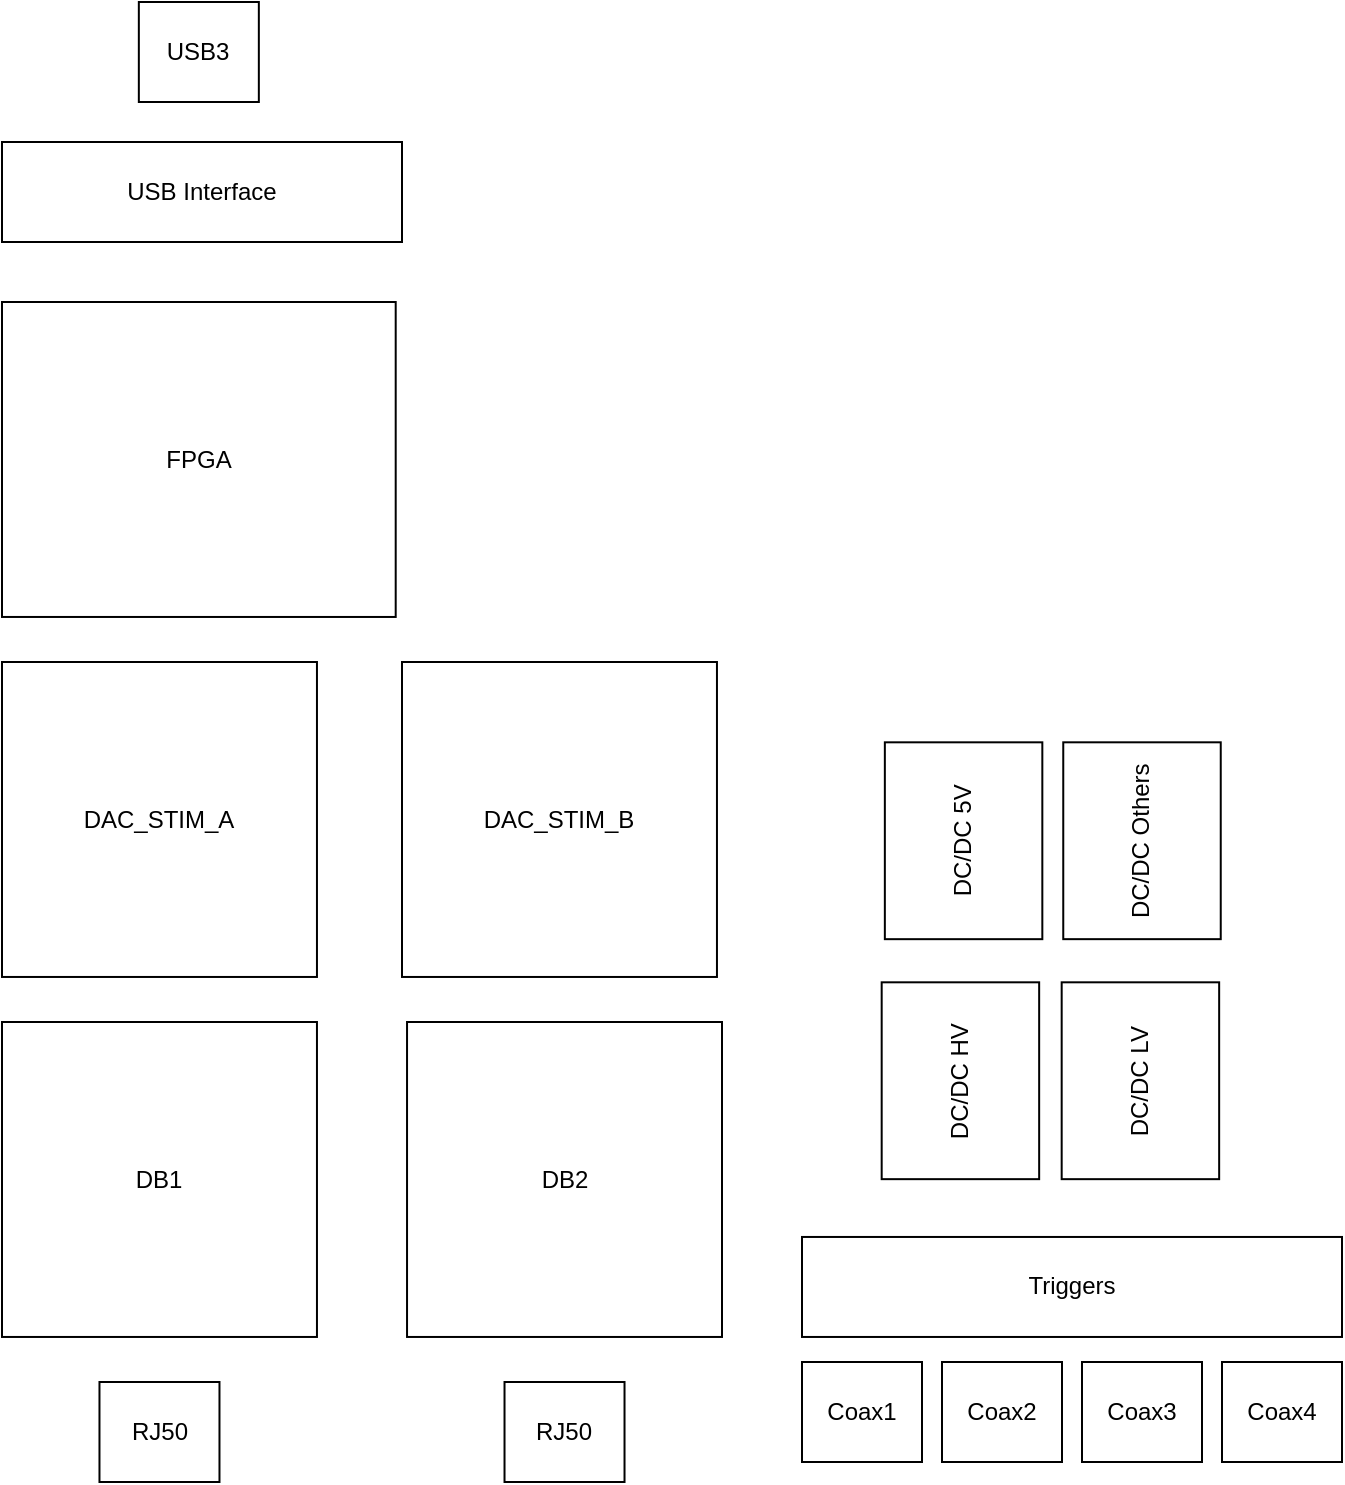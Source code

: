 <mxfile version="22.1.16" type="device">
  <diagram name="Page-1" id="MPC9-Ldg5Cd0byUVH7-v">
    <mxGraphModel dx="954" dy="601" grid="1" gridSize="10" guides="1" tooltips="1" connect="1" arrows="1" fold="1" page="1" pageScale="1" pageWidth="1169" pageHeight="1654" math="0" shadow="0">
      <root>
        <mxCell id="0" />
        <mxCell id="1" parent="0" />
        <mxCell id="wcef2OCL90Vy4TLXHTJ--1" value="FPGA" style="rounded=0;whiteSpace=wrap;html=1;" vertex="1" parent="1">
          <mxGeometry x="360" y="160" width="196.85" height="157.48" as="geometry" />
        </mxCell>
        <mxCell id="wcef2OCL90Vy4TLXHTJ--2" value="DC/DC 5V" style="rounded=0;whiteSpace=wrap;html=1;rotation=-90;" vertex="1" parent="1">
          <mxGeometry x="791.58" y="390" width="98.425" height="78.74" as="geometry" />
        </mxCell>
        <mxCell id="wcef2OCL90Vy4TLXHTJ--3" value="DC/DC HV" style="rounded=0;whiteSpace=wrap;html=1;rotation=-90;" vertex="1" parent="1">
          <mxGeometry x="790" y="510" width="98.425" height="78.74" as="geometry" />
        </mxCell>
        <mxCell id="wcef2OCL90Vy4TLXHTJ--4" value="DC/DC LV" style="rounded=0;whiteSpace=wrap;html=1;rotation=-90;" vertex="1" parent="1">
          <mxGeometry x="880" y="510" width="98.425" height="78.74" as="geometry" />
        </mxCell>
        <mxCell id="wcef2OCL90Vy4TLXHTJ--5" value="DC/DC Others" style="rounded=0;whiteSpace=wrap;html=1;rotation=-90;" vertex="1" parent="1">
          <mxGeometry x="880.79" y="390" width="98.425" height="78.74" as="geometry" />
        </mxCell>
        <mxCell id="wcef2OCL90Vy4TLXHTJ--6" value="DB1" style="rounded=0;whiteSpace=wrap;html=1;" vertex="1" parent="1">
          <mxGeometry x="360" y="520" width="157.48" height="157.48" as="geometry" />
        </mxCell>
        <mxCell id="wcef2OCL90Vy4TLXHTJ--7" value="DB2" style="rounded=0;whiteSpace=wrap;html=1;" vertex="1" parent="1">
          <mxGeometry x="562.52" y="520" width="157.48" height="157.48" as="geometry" />
        </mxCell>
        <mxCell id="wcef2OCL90Vy4TLXHTJ--8" value="RJ50" style="rounded=0;whiteSpace=wrap;html=1;" vertex="1" parent="1">
          <mxGeometry x="408.74" y="700" width="60" height="50" as="geometry" />
        </mxCell>
        <mxCell id="wcef2OCL90Vy4TLXHTJ--9" value="RJ50" style="rounded=0;whiteSpace=wrap;html=1;" vertex="1" parent="1">
          <mxGeometry x="611.26" y="700" width="60" height="50" as="geometry" />
        </mxCell>
        <mxCell id="wcef2OCL90Vy4TLXHTJ--10" value="Triggers" style="rounded=0;whiteSpace=wrap;html=1;" vertex="1" parent="1">
          <mxGeometry x="760" y="627.48" width="270" height="50" as="geometry" />
        </mxCell>
        <mxCell id="wcef2OCL90Vy4TLXHTJ--11" value="Coax1" style="rounded=0;whiteSpace=wrap;html=1;" vertex="1" parent="1">
          <mxGeometry x="760" y="690" width="60" height="50" as="geometry" />
        </mxCell>
        <mxCell id="wcef2OCL90Vy4TLXHTJ--12" value="Coax2" style="rounded=0;whiteSpace=wrap;html=1;" vertex="1" parent="1">
          <mxGeometry x="830" y="690" width="60" height="50" as="geometry" />
        </mxCell>
        <mxCell id="wcef2OCL90Vy4TLXHTJ--13" value="Coax3" style="rounded=0;whiteSpace=wrap;html=1;" vertex="1" parent="1">
          <mxGeometry x="900" y="690" width="60" height="50" as="geometry" />
        </mxCell>
        <mxCell id="wcef2OCL90Vy4TLXHTJ--14" value="Coax4" style="rounded=0;whiteSpace=wrap;html=1;" vertex="1" parent="1">
          <mxGeometry x="970" y="690" width="60" height="50" as="geometry" />
        </mxCell>
        <mxCell id="wcef2OCL90Vy4TLXHTJ--15" value="USB3" style="rounded=0;whiteSpace=wrap;html=1;" vertex="1" parent="1">
          <mxGeometry x="428.42" y="10" width="60" height="50" as="geometry" />
        </mxCell>
        <mxCell id="wcef2OCL90Vy4TLXHTJ--16" value="USB Interface" style="rounded=0;whiteSpace=wrap;html=1;" vertex="1" parent="1">
          <mxGeometry x="360" y="80" width="200" height="50" as="geometry" />
        </mxCell>
        <mxCell id="wcef2OCL90Vy4TLXHTJ--17" value="DAC_STIM_A" style="rounded=0;whiteSpace=wrap;html=1;" vertex="1" parent="1">
          <mxGeometry x="360" y="340" width="157.48" height="157.48" as="geometry" />
        </mxCell>
        <mxCell id="wcef2OCL90Vy4TLXHTJ--18" value="DAC_STIM_B" style="rounded=0;whiteSpace=wrap;html=1;" vertex="1" parent="1">
          <mxGeometry x="560" y="340" width="157.48" height="157.48" as="geometry" />
        </mxCell>
      </root>
    </mxGraphModel>
  </diagram>
</mxfile>
